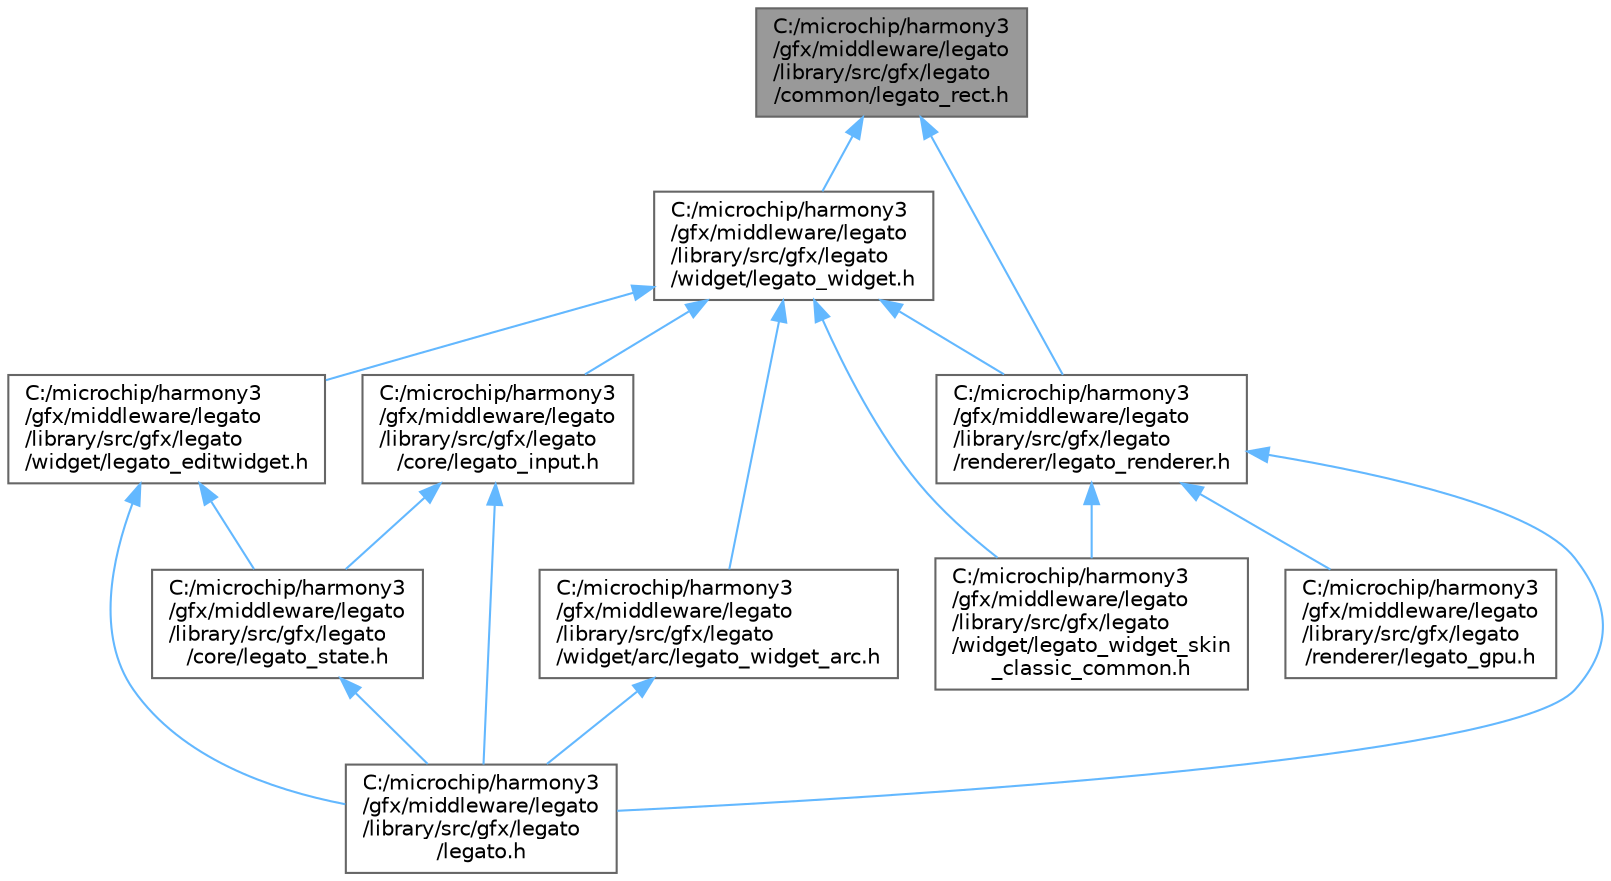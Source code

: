 digraph "C:/microchip/harmony3/gfx/middleware/legato/library/src/gfx/legato/common/legato_rect.h"
{
 // INTERACTIVE_SVG=YES
 // LATEX_PDF_SIZE
  bgcolor="transparent";
  edge [fontname=Helvetica,fontsize=10,labelfontname=Helvetica,labelfontsize=10];
  node [fontname=Helvetica,fontsize=10,shape=box,height=0.2,width=0.4];
  Node1 [label="C:/microchip/harmony3\l/gfx/middleware/legato\l/library/src/gfx/legato\l/common/legato_rect.h",height=0.2,width=0.4,color="gray40", fillcolor="grey60", style="filled", fontcolor="black",tooltip="Rectangle functions and definitions."];
  Node1 -> Node2 [dir="back",color="steelblue1",style="solid"];
  Node2 [label="C:/microchip/harmony3\l/gfx/middleware/legato\l/library/src/gfx/legato\l/renderer/legato_renderer.h",height=0.2,width=0.4,color="grey40", fillcolor="white", style="filled",URL="$legato__renderer_8h.html",tooltip=" "];
  Node2 -> Node3 [dir="back",color="steelblue1",style="solid"];
  Node3 [label="C:/microchip/harmony3\l/gfx/middleware/legato\l/library/src/gfx/legato\l/legato.h",height=0.2,width=0.4,color="grey40", fillcolor="white", style="filled",URL="$legato_8h.html",tooltip="The header file joins all header files used in the graphics object library."];
  Node2 -> Node4 [dir="back",color="steelblue1",style="solid"];
  Node4 [label="C:/microchip/harmony3\l/gfx/middleware/legato\l/library/src/gfx/legato\l/renderer/legato_gpu.h",height=0.2,width=0.4,color="grey40", fillcolor="white", style="filled",URL="$legato__gpu_8h.html",tooltip="Defines wrapper for interfacing with Harmony GPU interface."];
  Node2 -> Node5 [dir="back",color="steelblue1",style="solid"];
  Node5 [label="C:/microchip/harmony3\l/gfx/middleware/legato\l/library/src/gfx/legato\l/widget/legato_widget_skin\l_classic_common.h",height=0.2,width=0.4,color="grey40", fillcolor="white", style="filled",URL="$legato__widget__skin__classic__common_8h.html",tooltip="Common functions for the classic widget skin."];
  Node1 -> Node6 [dir="back",color="steelblue1",style="solid"];
  Node6 [label="C:/microchip/harmony3\l/gfx/middleware/legato\l/library/src/gfx/legato\l/widget/legato_widget.h",height=0.2,width=0.4,color="grey40", fillcolor="white", style="filled",URL="$legato__widget_8h.html",tooltip="Legato widget definitions."];
  Node6 -> Node7 [dir="back",color="steelblue1",style="solid"];
  Node7 [label="C:/microchip/harmony3\l/gfx/middleware/legato\l/library/src/gfx/legato\l/core/legato_input.h",height=0.2,width=0.4,color="grey40", fillcolor="white", style="filled",URL="$legato__input_8h.html",tooltip="Legato input definitions."];
  Node7 -> Node8 [dir="back",color="steelblue1",style="solid"];
  Node8 [label="C:/microchip/harmony3\l/gfx/middleware/legato\l/library/src/gfx/legato\l/core/legato_state.h",height=0.2,width=0.4,color="grey40", fillcolor="white", style="filled",URL="$legato__state_8h.html",tooltip=" "];
  Node8 -> Node3 [dir="back",color="steelblue1",style="solid"];
  Node7 -> Node3 [dir="back",color="steelblue1",style="solid"];
  Node6 -> Node2 [dir="back",color="steelblue1",style="solid"];
  Node6 -> Node9 [dir="back",color="steelblue1",style="solid"];
  Node9 [label="C:/microchip/harmony3\l/gfx/middleware/legato\l/library/src/gfx/legato\l/widget/arc/legato_widget_arc.h",height=0.2,width=0.4,color="grey40", fillcolor="white", style="filled",URL="$legato__widget__arc_8h.html",tooltip="Arc widget definitions and functions."];
  Node9 -> Node3 [dir="back",color="steelblue1",style="solid"];
  Node6 -> Node10 [dir="back",color="steelblue1",style="solid"];
  Node10 [label="C:/microchip/harmony3\l/gfx/middleware/legato\l/library/src/gfx/legato\l/widget/legato_editwidget.h",height=0.2,width=0.4,color="grey40", fillcolor="white", style="filled",URL="$legato__editwidget_8h.html",tooltip="Edit widget functions and definitions."];
  Node10 -> Node8 [dir="back",color="steelblue1",style="solid"];
  Node10 -> Node3 [dir="back",color="steelblue1",style="solid"];
  Node6 -> Node5 [dir="back",color="steelblue1",style="solid"];
}
